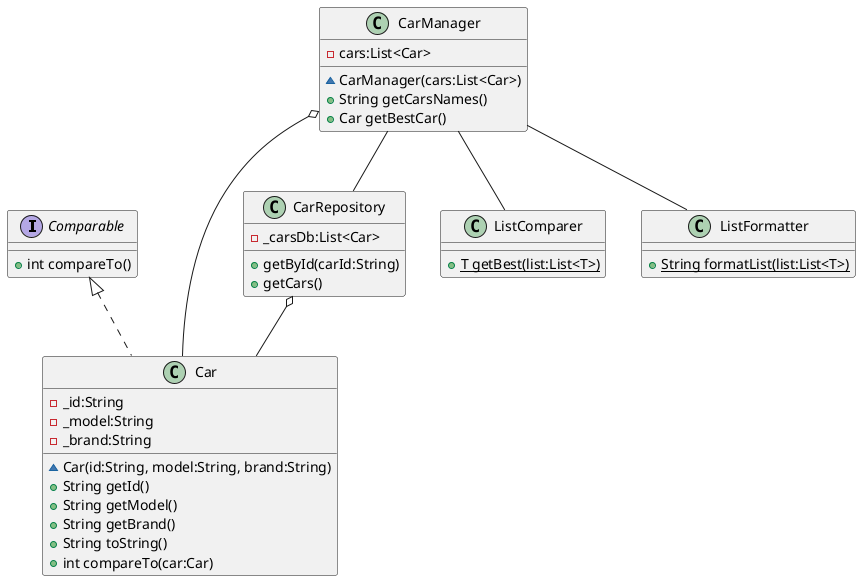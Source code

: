 @startuml Car
interface Comparable{
    +int compareTo()
}
class Car implements Comparable{
    -_id:String
    -_model:String
    -_brand:String
    ~Car(id:String, model:String, brand:String)
    +String getId()
    +String getModel()
    +String getBrand()
    +String toString()
    +int compareTo(car:Car)
}
class CarManager
{   
    -cars:List<Car>
    ~CarManager(cars:List<Car>)
    +String getCarsNames()
    +Car getBestCar()
}
class CarRepository 
{
    -_carsDb:List<Car>
    +getById(carId:String)
    +getCars()
}
class ListComparer 
{
    +{static} T getBest(list:List<T>)
}
class ListFormatter {
    +{static} String formatList(list:List<T>)
}

CarManager o-- Car
CarRepository o-- Car
CarManager -- CarRepository
CarManager -- ListComparer
CarManager -- ListFormatter

@enduml